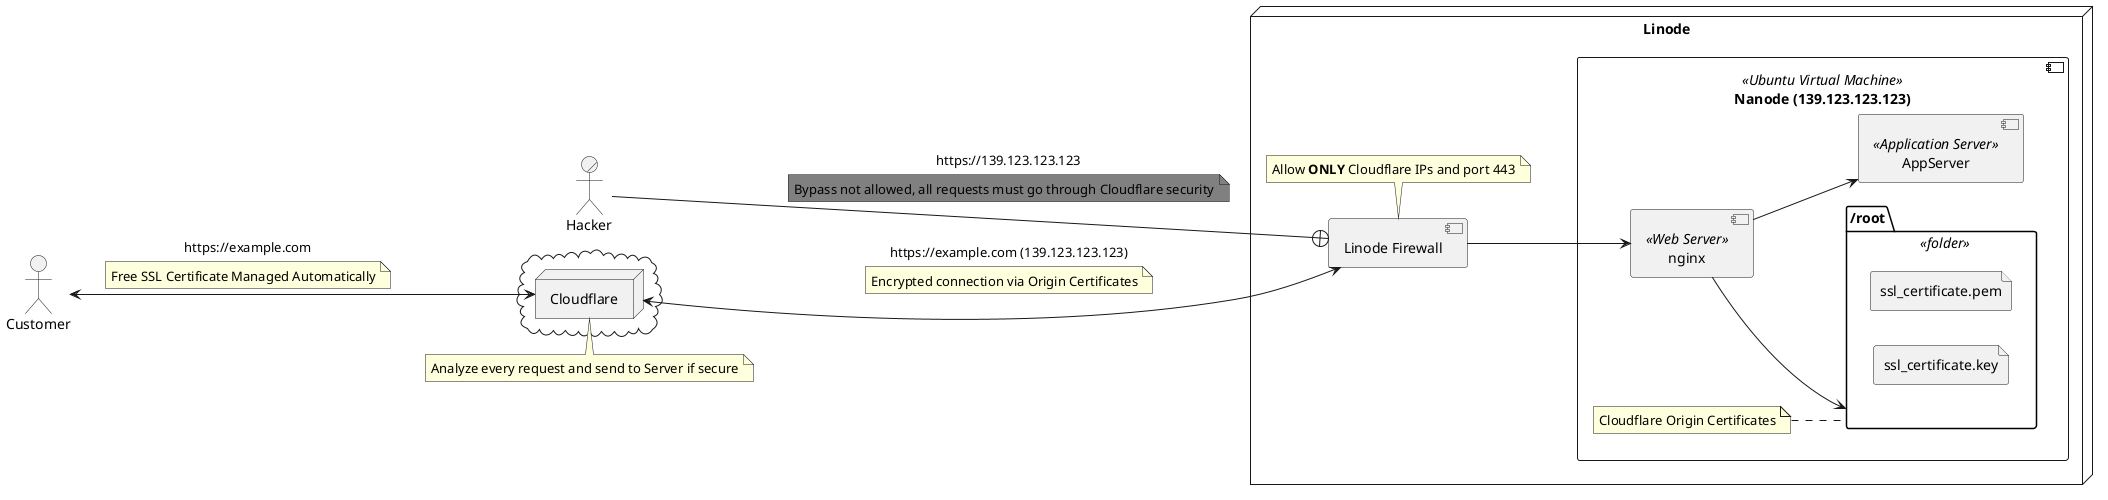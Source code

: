 @startuml
  left to right direction

  actor Customer
  actor/ Hacker
  cloud {
      node Cloudflare
  }
  note top of Cloudflare
    Analyze every request and send to Server if secure
  end note
  
  node Linode {
      component "Nanode (139.123.123.123)" <<Ubuntu Virtual Machine>> {
          component nginx <<Web Server>>
          component "AppServer" <<Application Server>>
          folder "/root" <<folder>> as root_folder {
              file ssl_certificate.pem
              file ssl_certificate.key
          }
          note "Cloudflare Origin Certificates" as N1
          N1 .. root_folder
      }
      component "Linode Firewall"
      note bottom: Allow **ONLY** Cloudflare IPs and port 443
  }
  
  Customer <--> Cloudflare: "https://example.com"
  note on link: Free SSL Certificate Managed Automatically
  Cloudflare <--> "Linode Firewall": "https://example.com (139.123.123.123)"
  note on link: Encrypted connection via Origin Certificates
  "Linode Firewall" --> nginx
  nginx --> "AppServer"
  nginx --> root_folder
  Hacker --+ "Linode Firewall": "https://139.123.123.123"
  note on link #gray: Bypass not allowed, all requests must go through Cloudflare security
@enduml
